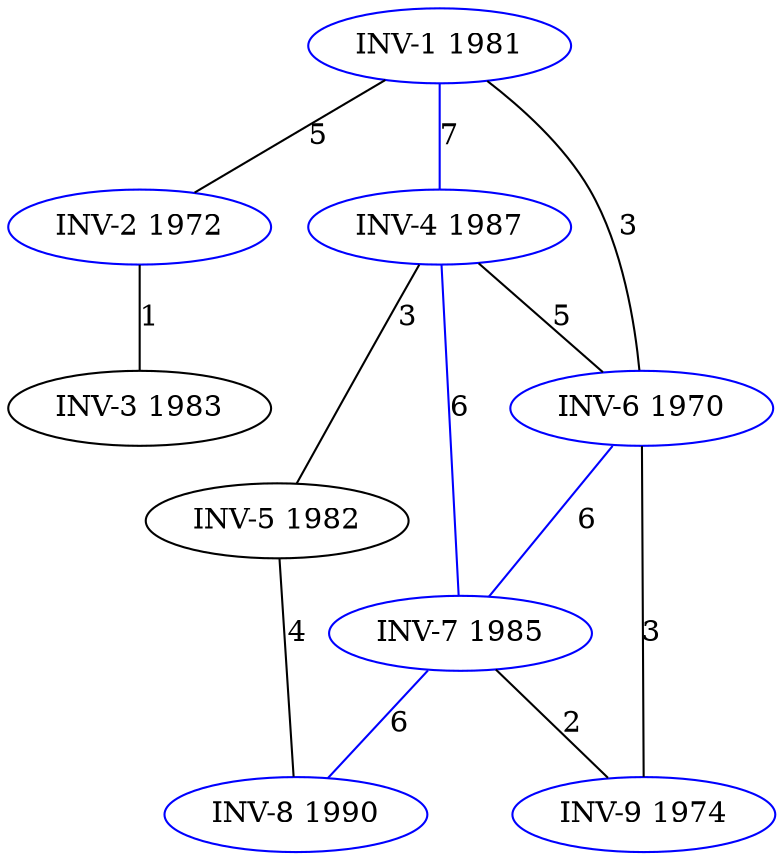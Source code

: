 strict graph G {
  1 [ color="blue" label="INV-1 1981" ];
  2 [ color="blue" label="INV-2 1972" ];
  3 [ color="black" label="INV-3 1983" ];
  4 [ color="blue" label="INV-4 1987" ];
  5 [ color="black" label="INV-5 1982" ];
  6 [ color="blue" label="INV-6 1970" ];
  7 [ color="blue" label="INV-7 1985" ];
  8 [ color="blue" label="INV-8 1990" ];
  9 [ color="blue" label="INV-9 1974" ];
  1 -- 6 [ color="black" label="3" ];
  1 -- 2 [ color="black" label="5" ];
  1 -- 4 [ color="blue" label="7" ];
  4 -- 7 [ color="blue" label="6" ];
  4 -- 5 [ color="black" label="3" ];
  4 -- 6 [ color="black" label="5" ];
  5 -- 8 [ color="black" label="4" ];
  6 -- 9 [ color="black" label="3" ];
  6 -- 7 [ color="blue" label="6" ];
  7 -- 8 [ color="blue" label="6" ];
  7 -- 9 [ color="black" label="2" ];
  2 -- 3 [ color="black" label="1" ];
}
